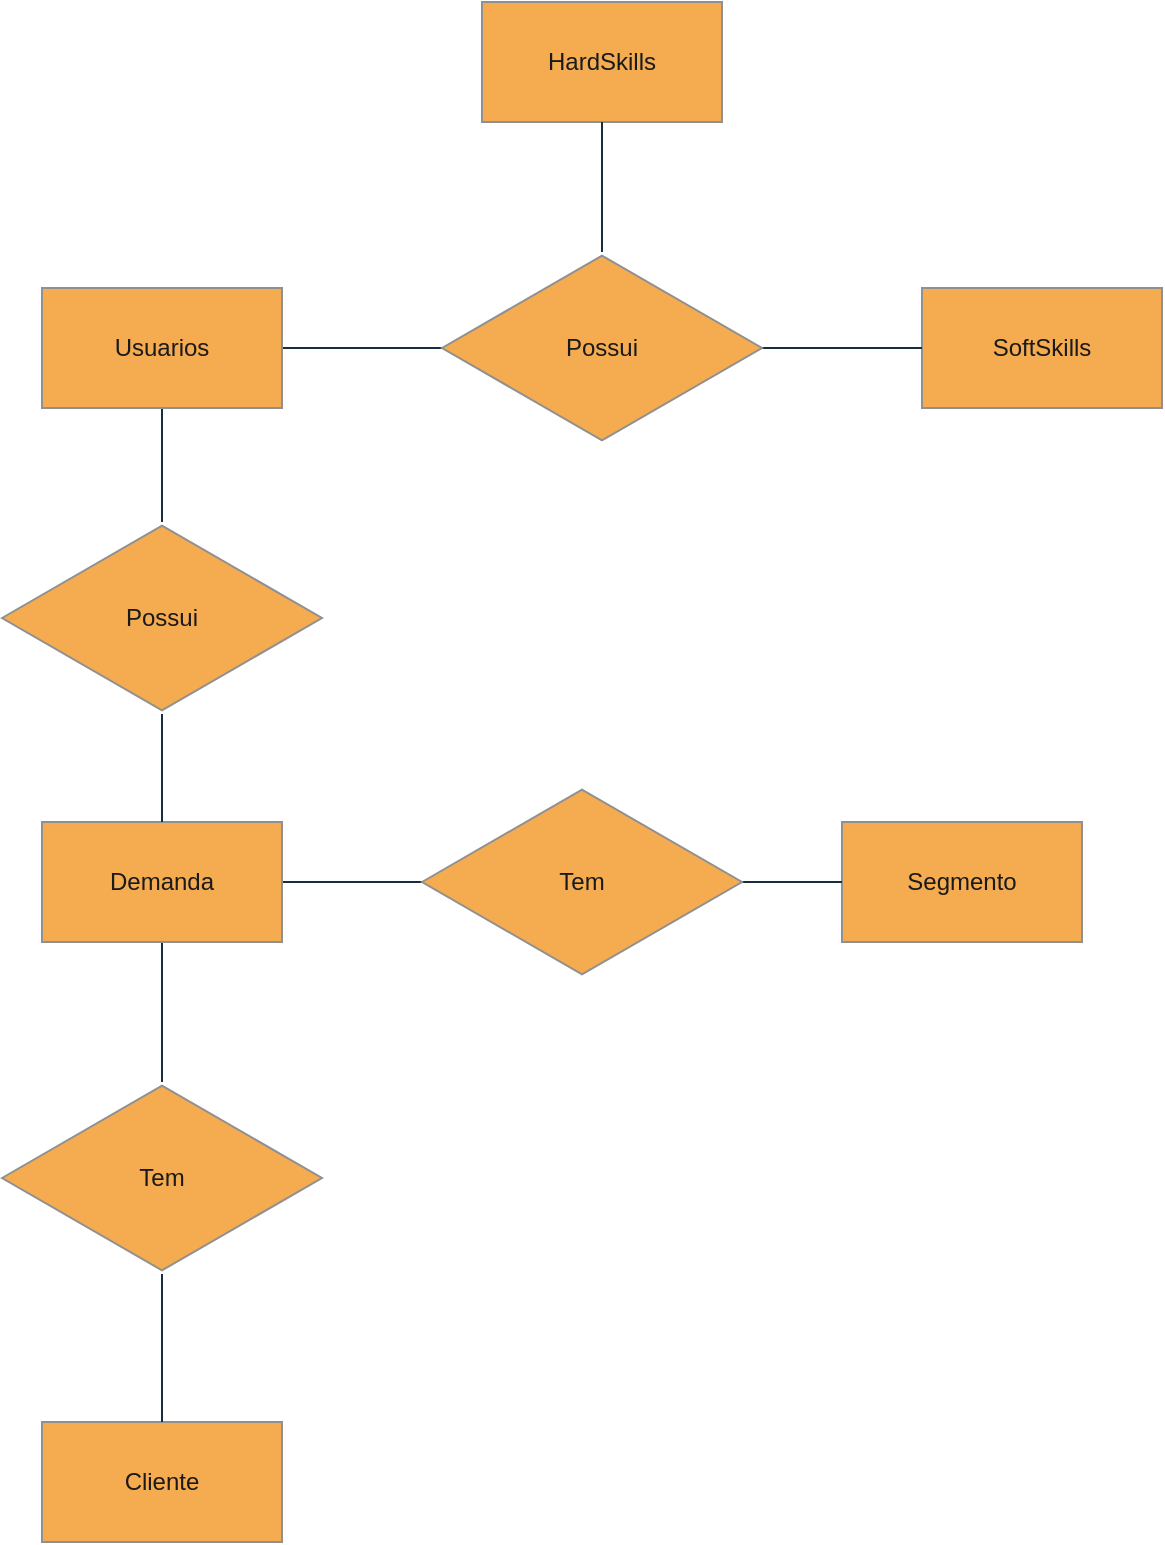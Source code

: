 <mxfile version="22.0.4" type="device" pages="2">
  <diagram name="DER" id="3VF9krF5NGssMemn9tXK">
    <mxGraphModel dx="1050" dy="1703" grid="1" gridSize="10" guides="1" tooltips="1" connect="1" arrows="1" fold="1" page="1" pageScale="1" pageWidth="827" pageHeight="1169" math="0" shadow="0">
      <root>
        <mxCell id="0" />
        <mxCell id="1" parent="0" />
        <mxCell id="ve8Hl0xsGc82we1905tT-17" value="" style="edgeStyle=orthogonalEdgeStyle;rounded=0;orthogonalLoop=1;jettySize=auto;html=1;endArrow=none;endFill=0;labelBackgroundColor=none;strokeColor=#182E3E;fontColor=default;" edge="1" parent="1" source="ve8Hl0xsGc82we1905tT-1" target="ve8Hl0xsGc82we1905tT-8">
          <mxGeometry relative="1" as="geometry" />
        </mxCell>
        <mxCell id="ve8Hl0xsGc82we1905tT-21" value="" style="edgeStyle=orthogonalEdgeStyle;rounded=0;orthogonalLoop=1;jettySize=auto;html=1;endArrow=none;endFill=0;labelBackgroundColor=none;strokeColor=#182E3E;fontColor=default;" edge="1" parent="1" source="ve8Hl0xsGc82we1905tT-1" target="ve8Hl0xsGc82we1905tT-20">
          <mxGeometry relative="1" as="geometry" />
        </mxCell>
        <mxCell id="ve8Hl0xsGc82we1905tT-1" value="Usuarios" style="rounded=0;whiteSpace=wrap;html=1;labelBackgroundColor=none;fillColor=#F5AB50;strokeColor=#909090;fontColor=#1A1A1A;" vertex="1" parent="1">
          <mxGeometry x="80" y="83" width="120" height="60" as="geometry" />
        </mxCell>
        <mxCell id="ve8Hl0xsGc82we1905tT-2" value="HardSkills" style="rounded=0;whiteSpace=wrap;html=1;labelBackgroundColor=none;fillColor=#F5AB50;strokeColor=#909090;fontColor=#1A1A1A;" vertex="1" parent="1">
          <mxGeometry x="300" y="-60" width="120" height="60" as="geometry" />
        </mxCell>
        <mxCell id="ve8Hl0xsGc82we1905tT-3" value="SoftSkills" style="rounded=0;whiteSpace=wrap;html=1;labelBackgroundColor=none;fillColor=#F5AB50;strokeColor=#909090;fontColor=#1A1A1A;" vertex="1" parent="1">
          <mxGeometry x="520" y="83" width="120" height="60" as="geometry" />
        </mxCell>
        <mxCell id="ve8Hl0xsGc82we1905tT-25" value="" style="edgeStyle=orthogonalEdgeStyle;rounded=0;orthogonalLoop=1;jettySize=auto;html=1;endArrow=none;endFill=0;labelBackgroundColor=none;strokeColor=#182E3E;fontColor=default;" edge="1" parent="1" source="ve8Hl0xsGc82we1905tT-4" target="ve8Hl0xsGc82we1905tT-23">
          <mxGeometry relative="1" as="geometry" />
        </mxCell>
        <mxCell id="ve8Hl0xsGc82we1905tT-27" value="" style="edgeStyle=orthogonalEdgeStyle;rounded=0;orthogonalLoop=1;jettySize=auto;html=1;endArrow=none;endFill=0;labelBackgroundColor=none;strokeColor=#182E3E;fontColor=default;" edge="1" parent="1" source="ve8Hl0xsGc82we1905tT-4" target="ve8Hl0xsGc82we1905tT-24">
          <mxGeometry relative="1" as="geometry" />
        </mxCell>
        <mxCell id="ve8Hl0xsGc82we1905tT-4" value="Demanda" style="rounded=0;whiteSpace=wrap;html=1;labelBackgroundColor=none;fillColor=#F5AB50;strokeColor=#909090;fontColor=#1A1A1A;" vertex="1" parent="1">
          <mxGeometry x="80" y="350" width="120" height="60" as="geometry" />
        </mxCell>
        <mxCell id="ve8Hl0xsGc82we1905tT-5" value="Cliente" style="rounded=0;whiteSpace=wrap;html=1;labelBackgroundColor=none;fillColor=#F5AB50;strokeColor=#909090;fontColor=#1A1A1A;" vertex="1" parent="1">
          <mxGeometry x="80" y="650" width="120" height="60" as="geometry" />
        </mxCell>
        <mxCell id="ve8Hl0xsGc82we1905tT-6" value="Segmento" style="rounded=0;whiteSpace=wrap;html=1;labelBackgroundColor=none;fillColor=#F5AB50;strokeColor=#909090;fontColor=#1A1A1A;" vertex="1" parent="1">
          <mxGeometry x="480" y="350" width="120" height="60" as="geometry" />
        </mxCell>
        <mxCell id="ve8Hl0xsGc82we1905tT-18" value="" style="edgeStyle=orthogonalEdgeStyle;rounded=0;orthogonalLoop=1;jettySize=auto;html=1;endArrow=none;endFill=0;labelBackgroundColor=none;strokeColor=#182E3E;fontColor=default;" edge="1" parent="1" source="ve8Hl0xsGc82we1905tT-8" target="ve8Hl0xsGc82we1905tT-2">
          <mxGeometry relative="1" as="geometry" />
        </mxCell>
        <mxCell id="ve8Hl0xsGc82we1905tT-19" value="" style="edgeStyle=orthogonalEdgeStyle;rounded=0;orthogonalLoop=1;jettySize=auto;html=1;endArrow=none;endFill=0;labelBackgroundColor=none;strokeColor=#182E3E;fontColor=default;" edge="1" parent="1" source="ve8Hl0xsGc82we1905tT-8" target="ve8Hl0xsGc82we1905tT-3">
          <mxGeometry relative="1" as="geometry" />
        </mxCell>
        <mxCell id="ve8Hl0xsGc82we1905tT-8" value="Possui" style="html=1;whiteSpace=wrap;aspect=fixed;shape=isoRectangle;labelBackgroundColor=none;fillColor=#F5AB50;strokeColor=#909090;fontColor=#1A1A1A;" vertex="1" parent="1">
          <mxGeometry x="280" y="65" width="160" height="96" as="geometry" />
        </mxCell>
        <mxCell id="ve8Hl0xsGc82we1905tT-22" value="" style="edgeStyle=orthogonalEdgeStyle;rounded=0;orthogonalLoop=1;jettySize=auto;html=1;endArrow=none;endFill=0;labelBackgroundColor=none;strokeColor=#182E3E;fontColor=default;" edge="1" parent="1" source="ve8Hl0xsGc82we1905tT-20" target="ve8Hl0xsGc82we1905tT-4">
          <mxGeometry relative="1" as="geometry" />
        </mxCell>
        <mxCell id="ve8Hl0xsGc82we1905tT-20" value="Possui" style="html=1;whiteSpace=wrap;aspect=fixed;shape=isoRectangle;labelBackgroundColor=none;fillColor=#F5AB50;strokeColor=#909090;fontColor=#1A1A1A;" vertex="1" parent="1">
          <mxGeometry x="60" y="200" width="160" height="96" as="geometry" />
        </mxCell>
        <mxCell id="ve8Hl0xsGc82we1905tT-26" value="" style="edgeStyle=orthogonalEdgeStyle;rounded=0;orthogonalLoop=1;jettySize=auto;html=1;endArrow=none;endFill=0;labelBackgroundColor=none;strokeColor=#182E3E;fontColor=default;" edge="1" parent="1" source="ve8Hl0xsGc82we1905tT-23" target="ve8Hl0xsGc82we1905tT-6">
          <mxGeometry relative="1" as="geometry" />
        </mxCell>
        <mxCell id="ve8Hl0xsGc82we1905tT-23" value="Tem" style="html=1;whiteSpace=wrap;aspect=fixed;shape=isoRectangle;labelBackgroundColor=none;fillColor=#F5AB50;strokeColor=#909090;fontColor=#1A1A1A;" vertex="1" parent="1">
          <mxGeometry x="270" y="332" width="160" height="96" as="geometry" />
        </mxCell>
        <mxCell id="ve8Hl0xsGc82we1905tT-28" value="" style="edgeStyle=orthogonalEdgeStyle;rounded=0;orthogonalLoop=1;jettySize=auto;html=1;endArrow=none;endFill=0;labelBackgroundColor=none;strokeColor=#182E3E;fontColor=default;" edge="1" parent="1" source="ve8Hl0xsGc82we1905tT-24" target="ve8Hl0xsGc82we1905tT-5">
          <mxGeometry relative="1" as="geometry" />
        </mxCell>
        <mxCell id="ve8Hl0xsGc82we1905tT-24" value="Tem" style="html=1;whiteSpace=wrap;aspect=fixed;shape=isoRectangle;labelBackgroundColor=none;fillColor=#F5AB50;strokeColor=#909090;fontColor=#1A1A1A;" vertex="1" parent="1">
          <mxGeometry x="60" y="480" width="160" height="96" as="geometry" />
        </mxCell>
      </root>
    </mxGraphModel>
  </diagram>
  <diagram name="MF" id="PJUrLUZ_5vsqz6GMrP_r">
    <mxGraphModel dx="1877" dy="1703" grid="1" gridSize="10" guides="1" tooltips="1" connect="1" arrows="1" fold="1" page="1" pageScale="1" pageWidth="827" pageHeight="1169" math="0" shadow="0">
      <root>
        <mxCell id="2_BJ-WFRn-Au3hLawCN7-0" />
        <mxCell id="2_BJ-WFRn-Au3hLawCN7-1" parent="2_BJ-WFRn-Au3hLawCN7-0" />
        <mxCell id="vqr1CVYGPzqRc5KKQp99-0" value="HardSkill" style="shape=table;startSize=30;container=1;collapsible=1;childLayout=tableLayout;fixedRows=1;rowLines=0;fontStyle=1;align=center;resizeLast=1;html=1;strokeColor=#909090;fontColor=#1A1A1A;fillColor=#F5AB50;" vertex="1" parent="2_BJ-WFRn-Au3hLawCN7-1">
          <mxGeometry x="680" y="40" width="220" height="90" as="geometry" />
        </mxCell>
        <mxCell id="vqr1CVYGPzqRc5KKQp99-1" value="" style="shape=tableRow;horizontal=0;startSize=0;swimlaneHead=0;swimlaneBody=0;fillColor=none;collapsible=0;dropTarget=0;points=[[0,0.5],[1,0.5]];portConstraint=eastwest;top=0;left=0;right=0;bottom=1;strokeColor=#909090;fontColor=#1A1A1A;" vertex="1" parent="vqr1CVYGPzqRc5KKQp99-0">
          <mxGeometry y="30" width="220" height="30" as="geometry" />
        </mxCell>
        <mxCell id="vqr1CVYGPzqRc5KKQp99-2" value="PK" style="shape=partialRectangle;connectable=0;fillColor=none;top=0;left=0;bottom=0;right=0;fontStyle=1;overflow=hidden;whiteSpace=wrap;html=1;strokeColor=#909090;fontColor=#1A1A1A;" vertex="1" parent="vqr1CVYGPzqRc5KKQp99-1">
          <mxGeometry width="30" height="30" as="geometry">
            <mxRectangle width="30" height="30" as="alternateBounds" />
          </mxGeometry>
        </mxCell>
        <mxCell id="vqr1CVYGPzqRc5KKQp99-3" value="Id_hardskill" style="shape=partialRectangle;connectable=0;fillColor=none;top=0;left=0;bottom=0;right=0;align=left;spacingLeft=6;fontStyle=5;overflow=hidden;whiteSpace=wrap;html=1;strokeColor=#909090;fontColor=#1A1A1A;" vertex="1" parent="vqr1CVYGPzqRc5KKQp99-1">
          <mxGeometry x="30" width="190" height="30" as="geometry">
            <mxRectangle width="190" height="30" as="alternateBounds" />
          </mxGeometry>
        </mxCell>
        <mxCell id="vqr1CVYGPzqRc5KKQp99-4" value="" style="shape=tableRow;horizontal=0;startSize=0;swimlaneHead=0;swimlaneBody=0;fillColor=none;collapsible=0;dropTarget=0;points=[[0,0.5],[1,0.5]];portConstraint=eastwest;top=0;left=0;right=0;bottom=0;strokeColor=#909090;fontColor=#1A1A1A;" vertex="1" parent="vqr1CVYGPzqRc5KKQp99-0">
          <mxGeometry y="60" width="220" height="30" as="geometry" />
        </mxCell>
        <mxCell id="vqr1CVYGPzqRc5KKQp99-5" value="" style="shape=partialRectangle;connectable=0;fillColor=none;top=0;left=0;bottom=0;right=0;editable=1;overflow=hidden;whiteSpace=wrap;html=1;strokeColor=#909090;fontColor=#1A1A1A;" vertex="1" parent="vqr1CVYGPzqRc5KKQp99-4">
          <mxGeometry width="30" height="30" as="geometry">
            <mxRectangle width="30" height="30" as="alternateBounds" />
          </mxGeometry>
        </mxCell>
        <mxCell id="vqr1CVYGPzqRc5KKQp99-6" value="nome: varchar(150), NOT NULL" style="shape=partialRectangle;connectable=0;fillColor=none;top=0;left=0;bottom=0;right=0;align=left;spacingLeft=6;overflow=hidden;whiteSpace=wrap;html=1;strokeColor=#909090;fontColor=#1A1A1A;" vertex="1" parent="vqr1CVYGPzqRc5KKQp99-4">
          <mxGeometry x="30" width="190" height="30" as="geometry">
            <mxRectangle width="190" height="30" as="alternateBounds" />
          </mxGeometry>
        </mxCell>
        <mxCell id="vqr1CVYGPzqRc5KKQp99-13" value="SoftSkill" style="shape=table;startSize=30;container=1;collapsible=1;childLayout=tableLayout;fixedRows=1;rowLines=0;fontStyle=1;align=center;resizeLast=1;html=1;strokeColor=#909090;fontColor=#1A1A1A;fillColor=#F5AB50;" vertex="1" parent="2_BJ-WFRn-Au3hLawCN7-1">
          <mxGeometry x="-60" y="280" width="220" height="90" as="geometry" />
        </mxCell>
        <mxCell id="vqr1CVYGPzqRc5KKQp99-14" value="" style="shape=tableRow;horizontal=0;startSize=0;swimlaneHead=0;swimlaneBody=0;fillColor=none;collapsible=0;dropTarget=0;points=[[0,0.5],[1,0.5]];portConstraint=eastwest;top=0;left=0;right=0;bottom=1;strokeColor=#909090;fontColor=#1A1A1A;" vertex="1" parent="vqr1CVYGPzqRc5KKQp99-13">
          <mxGeometry y="30" width="220" height="30" as="geometry" />
        </mxCell>
        <mxCell id="vqr1CVYGPzqRc5KKQp99-15" value="PK" style="shape=partialRectangle;connectable=0;fillColor=none;top=0;left=0;bottom=0;right=0;fontStyle=1;overflow=hidden;whiteSpace=wrap;html=1;strokeColor=#909090;fontColor=#1A1A1A;" vertex="1" parent="vqr1CVYGPzqRc5KKQp99-14">
          <mxGeometry width="30" height="30" as="geometry">
            <mxRectangle width="30" height="30" as="alternateBounds" />
          </mxGeometry>
        </mxCell>
        <mxCell id="vqr1CVYGPzqRc5KKQp99-16" value="Id_softskill" style="shape=partialRectangle;connectable=0;fillColor=none;top=0;left=0;bottom=0;right=0;align=left;spacingLeft=6;fontStyle=5;overflow=hidden;whiteSpace=wrap;html=1;strokeColor=#909090;fontColor=#1A1A1A;" vertex="1" parent="vqr1CVYGPzqRc5KKQp99-14">
          <mxGeometry x="30" width="190" height="30" as="geometry">
            <mxRectangle width="190" height="30" as="alternateBounds" />
          </mxGeometry>
        </mxCell>
        <mxCell id="vqr1CVYGPzqRc5KKQp99-17" value="" style="shape=tableRow;horizontal=0;startSize=0;swimlaneHead=0;swimlaneBody=0;fillColor=none;collapsible=0;dropTarget=0;points=[[0,0.5],[1,0.5]];portConstraint=eastwest;top=0;left=0;right=0;bottom=0;strokeColor=#909090;fontColor=#1A1A1A;" vertex="1" parent="vqr1CVYGPzqRc5KKQp99-13">
          <mxGeometry y="60" width="220" height="30" as="geometry" />
        </mxCell>
        <mxCell id="vqr1CVYGPzqRc5KKQp99-18" value="" style="shape=partialRectangle;connectable=0;fillColor=none;top=0;left=0;bottom=0;right=0;editable=1;overflow=hidden;whiteSpace=wrap;html=1;strokeColor=#909090;fontColor=#1A1A1A;" vertex="1" parent="vqr1CVYGPzqRc5KKQp99-17">
          <mxGeometry width="30" height="30" as="geometry">
            <mxRectangle width="30" height="30" as="alternateBounds" />
          </mxGeometry>
        </mxCell>
        <mxCell id="vqr1CVYGPzqRc5KKQp99-19" value="nome: varchar(150), NOT NULL" style="shape=partialRectangle;connectable=0;fillColor=none;top=0;left=0;bottom=0;right=0;align=left;spacingLeft=6;overflow=hidden;whiteSpace=wrap;html=1;strokeColor=#909090;fontColor=#1A1A1A;" vertex="1" parent="vqr1CVYGPzqRc5KKQp99-17">
          <mxGeometry x="30" width="190" height="30" as="geometry">
            <mxRectangle width="190" height="30" as="alternateBounds" />
          </mxGeometry>
        </mxCell>
        <mxCell id="vqr1CVYGPzqRc5KKQp99-27" value="Usuario" style="shape=table;startSize=30;container=1;collapsible=1;childLayout=tableLayout;fixedRows=1;rowLines=0;fontStyle=1;align=center;resizeLast=1;html=1;whiteSpace=wrap;strokeColor=#909090;fontColor=#1A1A1A;fillColor=#F5AB50;" vertex="1" parent="2_BJ-WFRn-Au3hLawCN7-1">
          <mxGeometry x="280" y="120" width="310" height="510" as="geometry" />
        </mxCell>
        <mxCell id="vqr1CVYGPzqRc5KKQp99-28" value="" style="shape=tableRow;horizontal=0;startSize=0;swimlaneHead=0;swimlaneBody=0;fillColor=none;collapsible=0;dropTarget=0;points=[[0,0.5],[1,0.5]];portConstraint=eastwest;top=0;left=0;right=0;bottom=0;html=1;strokeColor=#909090;fontColor=#1A1A1A;" vertex="1" parent="vqr1CVYGPzqRc5KKQp99-27">
          <mxGeometry y="30" width="310" height="30" as="geometry" />
        </mxCell>
        <mxCell id="vqr1CVYGPzqRc5KKQp99-29" value="PK" style="shape=partialRectangle;connectable=0;fillColor=none;top=0;left=0;bottom=0;right=0;fontStyle=1;overflow=hidden;html=1;whiteSpace=wrap;strokeColor=#909090;fontColor=#1A1A1A;" vertex="1" parent="vqr1CVYGPzqRc5KKQp99-28">
          <mxGeometry width="60" height="30" as="geometry">
            <mxRectangle width="60" height="30" as="alternateBounds" />
          </mxGeometry>
        </mxCell>
        <mxCell id="vqr1CVYGPzqRc5KKQp99-30" value="Id_usuario" style="shape=partialRectangle;connectable=0;fillColor=none;top=0;left=0;bottom=0;right=0;align=left;spacingLeft=6;fontStyle=5;overflow=hidden;html=1;whiteSpace=wrap;strokeColor=#909090;fontColor=#1A1A1A;" vertex="1" parent="vqr1CVYGPzqRc5KKQp99-28">
          <mxGeometry x="60" width="250" height="30" as="geometry">
            <mxRectangle width="250" height="30" as="alternateBounds" />
          </mxGeometry>
        </mxCell>
        <mxCell id="vqr1CVYGPzqRc5KKQp99-43" value="" style="shape=tableRow;horizontal=0;startSize=0;swimlaneHead=0;swimlaneBody=0;fillColor=none;collapsible=0;dropTarget=0;points=[[0,0.5],[1,0.5]];portConstraint=eastwest;top=0;left=0;right=0;bottom=0;html=1;strokeColor=#909090;fontColor=#1A1A1A;" vertex="1" parent="vqr1CVYGPzqRc5KKQp99-27">
          <mxGeometry y="60" width="310" height="30" as="geometry" />
        </mxCell>
        <mxCell id="vqr1CVYGPzqRc5KKQp99-44" value="FK" style="shape=partialRectangle;connectable=0;fillColor=none;top=0;left=0;bottom=0;right=0;fontStyle=1;overflow=hidden;html=1;whiteSpace=wrap;strokeColor=#909090;fontColor=#1A1A1A;" vertex="1" parent="vqr1CVYGPzqRc5KKQp99-43">
          <mxGeometry width="60" height="30" as="geometry">
            <mxRectangle width="60" height="30" as="alternateBounds" />
          </mxGeometry>
        </mxCell>
        <mxCell id="vqr1CVYGPzqRc5KKQp99-45" value="Id_hardskill" style="shape=partialRectangle;connectable=0;fillColor=none;top=0;left=0;bottom=0;right=0;align=left;spacingLeft=6;fontStyle=5;overflow=hidden;html=1;whiteSpace=wrap;strokeColor=#909090;fontColor=#1A1A1A;" vertex="1" parent="vqr1CVYGPzqRc5KKQp99-43">
          <mxGeometry x="60" width="250" height="30" as="geometry">
            <mxRectangle width="250" height="30" as="alternateBounds" />
          </mxGeometry>
        </mxCell>
        <mxCell id="vqr1CVYGPzqRc5KKQp99-136" value="" style="shape=tableRow;horizontal=0;startSize=0;swimlaneHead=0;swimlaneBody=0;fillColor=none;collapsible=0;dropTarget=0;points=[[0,0.5],[1,0.5]];portConstraint=eastwest;top=0;left=0;right=0;bottom=0;html=1;strokeColor=#909090;fontColor=#1A1A1A;" vertex="1" parent="vqr1CVYGPzqRc5KKQp99-27">
          <mxGeometry y="90" width="310" height="30" as="geometry" />
        </mxCell>
        <mxCell id="vqr1CVYGPzqRc5KKQp99-137" value="FK2" style="shape=partialRectangle;connectable=0;fillColor=none;top=0;left=0;bottom=0;right=0;fontStyle=1;overflow=hidden;html=1;whiteSpace=wrap;strokeColor=#909090;fontColor=#1A1A1A;" vertex="1" parent="vqr1CVYGPzqRc5KKQp99-136">
          <mxGeometry width="60" height="30" as="geometry">
            <mxRectangle width="60" height="30" as="alternateBounds" />
          </mxGeometry>
        </mxCell>
        <mxCell id="vqr1CVYGPzqRc5KKQp99-138" value="Id_demanda" style="shape=partialRectangle;connectable=0;fillColor=none;top=0;left=0;bottom=0;right=0;align=left;spacingLeft=6;fontStyle=5;overflow=hidden;html=1;whiteSpace=wrap;strokeColor=#909090;fontColor=#1A1A1A;" vertex="1" parent="vqr1CVYGPzqRc5KKQp99-136">
          <mxGeometry x="60" width="250" height="30" as="geometry">
            <mxRectangle width="250" height="30" as="alternateBounds" />
          </mxGeometry>
        </mxCell>
        <mxCell id="vqr1CVYGPzqRc5KKQp99-31" value="" style="shape=tableRow;horizontal=0;startSize=0;swimlaneHead=0;swimlaneBody=0;fillColor=none;collapsible=0;dropTarget=0;points=[[0,0.5],[1,0.5]];portConstraint=eastwest;top=0;left=0;right=0;bottom=1;html=1;strokeColor=#909090;fontColor=#1A1A1A;" vertex="1" parent="vqr1CVYGPzqRc5KKQp99-27">
          <mxGeometry y="120" width="310" height="30" as="geometry" />
        </mxCell>
        <mxCell id="vqr1CVYGPzqRc5KKQp99-32" value="FK3" style="shape=partialRectangle;connectable=0;fillColor=none;top=0;left=0;bottom=0;right=0;fontStyle=1;overflow=hidden;html=1;whiteSpace=wrap;strokeColor=#909090;fontColor=#1A1A1A;" vertex="1" parent="vqr1CVYGPzqRc5KKQp99-31">
          <mxGeometry width="60" height="30" as="geometry">
            <mxRectangle width="60" height="30" as="alternateBounds" />
          </mxGeometry>
        </mxCell>
        <mxCell id="vqr1CVYGPzqRc5KKQp99-33" value="Id_softskill" style="shape=partialRectangle;connectable=0;fillColor=none;top=0;left=0;bottom=0;right=0;align=left;spacingLeft=6;fontStyle=5;overflow=hidden;html=1;whiteSpace=wrap;strokeColor=#909090;fontColor=#1A1A1A;" vertex="1" parent="vqr1CVYGPzqRc5KKQp99-31">
          <mxGeometry x="60" width="250" height="30" as="geometry">
            <mxRectangle width="250" height="30" as="alternateBounds" />
          </mxGeometry>
        </mxCell>
        <mxCell id="vqr1CVYGPzqRc5KKQp99-34" value="" style="shape=tableRow;horizontal=0;startSize=0;swimlaneHead=0;swimlaneBody=0;fillColor=none;collapsible=0;dropTarget=0;points=[[0,0.5],[1,0.5]];portConstraint=eastwest;top=0;left=0;right=0;bottom=0;html=1;strokeColor=#909090;fontColor=#1A1A1A;" vertex="1" parent="vqr1CVYGPzqRc5KKQp99-27">
          <mxGeometry y="150" width="310" height="30" as="geometry" />
        </mxCell>
        <mxCell id="vqr1CVYGPzqRc5KKQp99-35" value="" style="shape=partialRectangle;connectable=0;fillColor=none;top=0;left=0;bottom=0;right=0;editable=1;overflow=hidden;html=1;whiteSpace=wrap;strokeColor=#909090;fontColor=#1A1A1A;" vertex="1" parent="vqr1CVYGPzqRc5KKQp99-34">
          <mxGeometry width="60" height="30" as="geometry">
            <mxRectangle width="60" height="30" as="alternateBounds" />
          </mxGeometry>
        </mxCell>
        <mxCell id="vqr1CVYGPzqRc5KKQp99-36" value="nome: varchar(150), NOT NULL" style="shape=partialRectangle;connectable=0;fillColor=none;top=0;left=0;bottom=0;right=0;align=left;spacingLeft=6;overflow=hidden;html=1;whiteSpace=wrap;strokeColor=#909090;fontColor=#1A1A1A;" vertex="1" parent="vqr1CVYGPzqRc5KKQp99-34">
          <mxGeometry x="60" width="250" height="30" as="geometry">
            <mxRectangle width="250" height="30" as="alternateBounds" />
          </mxGeometry>
        </mxCell>
        <mxCell id="vqr1CVYGPzqRc5KKQp99-37" value="" style="shape=tableRow;horizontal=0;startSize=0;swimlaneHead=0;swimlaneBody=0;fillColor=none;collapsible=0;dropTarget=0;points=[[0,0.5],[1,0.5]];portConstraint=eastwest;top=0;left=0;right=0;bottom=0;html=1;strokeColor=#909090;fontColor=#1A1A1A;" vertex="1" parent="vqr1CVYGPzqRc5KKQp99-27">
          <mxGeometry y="180" width="310" height="30" as="geometry" />
        </mxCell>
        <mxCell id="vqr1CVYGPzqRc5KKQp99-38" value="" style="shape=partialRectangle;connectable=0;fillColor=none;top=0;left=0;bottom=0;right=0;editable=1;overflow=hidden;html=1;whiteSpace=wrap;strokeColor=#909090;fontColor=#1A1A1A;" vertex="1" parent="vqr1CVYGPzqRc5KKQp99-37">
          <mxGeometry width="60" height="30" as="geometry">
            <mxRectangle width="60" height="30" as="alternateBounds" />
          </mxGeometry>
        </mxCell>
        <mxCell id="vqr1CVYGPzqRc5KKQp99-39" value="tipoUsuario: varchar(150), NOT NULL" style="shape=partialRectangle;connectable=0;fillColor=none;top=0;left=0;bottom=0;right=0;align=left;spacingLeft=6;overflow=hidden;html=1;whiteSpace=wrap;strokeColor=#909090;fontColor=#1A1A1A;" vertex="1" parent="vqr1CVYGPzqRc5KKQp99-37">
          <mxGeometry x="60" width="250" height="30" as="geometry">
            <mxRectangle width="250" height="30" as="alternateBounds" />
          </mxGeometry>
        </mxCell>
        <mxCell id="vqr1CVYGPzqRc5KKQp99-46" value="" style="shape=tableRow;horizontal=0;startSize=0;swimlaneHead=0;swimlaneBody=0;fillColor=none;collapsible=0;dropTarget=0;points=[[0,0.5],[1,0.5]];portConstraint=eastwest;top=0;left=0;right=0;bottom=0;html=1;strokeColor=#909090;fontColor=#1A1A1A;" vertex="1" parent="vqr1CVYGPzqRc5KKQp99-27">
          <mxGeometry y="210" width="310" height="30" as="geometry" />
        </mxCell>
        <mxCell id="vqr1CVYGPzqRc5KKQp99-47" value="" style="shape=partialRectangle;connectable=0;fillColor=none;top=0;left=0;bottom=0;right=0;editable=1;overflow=hidden;html=1;whiteSpace=wrap;strokeColor=#909090;fontColor=#1A1A1A;" vertex="1" parent="vqr1CVYGPzqRc5KKQp99-46">
          <mxGeometry width="60" height="30" as="geometry">
            <mxRectangle width="60" height="30" as="alternateBounds" />
          </mxGeometry>
        </mxCell>
        <mxCell id="vqr1CVYGPzqRc5KKQp99-48" value="sobrenome: varchar(150), NOT NULL" style="shape=partialRectangle;connectable=0;fillColor=none;top=0;left=0;bottom=0;right=0;align=left;spacingLeft=6;overflow=hidden;html=1;whiteSpace=wrap;strokeColor=#909090;fontColor=#1A1A1A;" vertex="1" parent="vqr1CVYGPzqRc5KKQp99-46">
          <mxGeometry x="60" width="250" height="30" as="geometry">
            <mxRectangle width="250" height="30" as="alternateBounds" />
          </mxGeometry>
        </mxCell>
        <mxCell id="vqr1CVYGPzqRc5KKQp99-52" value="" style="shape=tableRow;horizontal=0;startSize=0;swimlaneHead=0;swimlaneBody=0;fillColor=none;collapsible=0;dropTarget=0;points=[[0,0.5],[1,0.5]];portConstraint=eastwest;top=0;left=0;right=0;bottom=0;html=1;strokeColor=#909090;fontColor=#1A1A1A;" vertex="1" parent="vqr1CVYGPzqRc5KKQp99-27">
          <mxGeometry y="240" width="310" height="30" as="geometry" />
        </mxCell>
        <mxCell id="vqr1CVYGPzqRc5KKQp99-53" value="" style="shape=partialRectangle;connectable=0;fillColor=none;top=0;left=0;bottom=0;right=0;editable=1;overflow=hidden;html=1;whiteSpace=wrap;strokeColor=#909090;fontColor=#1A1A1A;" vertex="1" parent="vqr1CVYGPzqRc5KKQp99-52">
          <mxGeometry width="60" height="30" as="geometry">
            <mxRectangle width="60" height="30" as="alternateBounds" />
          </mxGeometry>
        </mxCell>
        <mxCell id="vqr1CVYGPzqRc5KKQp99-54" value="telefone: varchar(20), NOT NULL" style="shape=partialRectangle;connectable=0;fillColor=none;top=0;left=0;bottom=0;right=0;align=left;spacingLeft=6;overflow=hidden;html=1;whiteSpace=wrap;strokeColor=#909090;fontColor=#1A1A1A;" vertex="1" parent="vqr1CVYGPzqRc5KKQp99-52">
          <mxGeometry x="60" width="250" height="30" as="geometry">
            <mxRectangle width="250" height="30" as="alternateBounds" />
          </mxGeometry>
        </mxCell>
        <mxCell id="vqr1CVYGPzqRc5KKQp99-55" value="" style="shape=tableRow;horizontal=0;startSize=0;swimlaneHead=0;swimlaneBody=0;fillColor=none;collapsible=0;dropTarget=0;points=[[0,0.5],[1,0.5]];portConstraint=eastwest;top=0;left=0;right=0;bottom=0;html=1;strokeColor=#909090;fontColor=#1A1A1A;" vertex="1" parent="vqr1CVYGPzqRc5KKQp99-27">
          <mxGeometry y="270" width="310" height="30" as="geometry" />
        </mxCell>
        <mxCell id="vqr1CVYGPzqRc5KKQp99-56" value="" style="shape=partialRectangle;connectable=0;fillColor=none;top=0;left=0;bottom=0;right=0;editable=1;overflow=hidden;html=1;whiteSpace=wrap;strokeColor=#909090;fontColor=#1A1A1A;" vertex="1" parent="vqr1CVYGPzqRc5KKQp99-55">
          <mxGeometry width="60" height="30" as="geometry">
            <mxRectangle width="60" height="30" as="alternateBounds" />
          </mxGeometry>
        </mxCell>
        <mxCell id="vqr1CVYGPzqRc5KKQp99-57" value="email: varchar(100), NOT NULL" style="shape=partialRectangle;connectable=0;fillColor=none;top=0;left=0;bottom=0;right=0;align=left;spacingLeft=6;overflow=hidden;html=1;whiteSpace=wrap;strokeColor=#909090;fontColor=#1A1A1A;" vertex="1" parent="vqr1CVYGPzqRc5KKQp99-55">
          <mxGeometry x="60" width="250" height="30" as="geometry">
            <mxRectangle width="250" height="30" as="alternateBounds" />
          </mxGeometry>
        </mxCell>
        <mxCell id="vqr1CVYGPzqRc5KKQp99-58" value="" style="shape=tableRow;horizontal=0;startSize=0;swimlaneHead=0;swimlaneBody=0;fillColor=none;collapsible=0;dropTarget=0;points=[[0,0.5],[1,0.5]];portConstraint=eastwest;top=0;left=0;right=0;bottom=0;html=1;strokeColor=#909090;fontColor=#1A1A1A;" vertex="1" parent="vqr1CVYGPzqRc5KKQp99-27">
          <mxGeometry y="300" width="310" height="30" as="geometry" />
        </mxCell>
        <mxCell id="vqr1CVYGPzqRc5KKQp99-59" value="" style="shape=partialRectangle;connectable=0;fillColor=none;top=0;left=0;bottom=0;right=0;editable=1;overflow=hidden;html=1;whiteSpace=wrap;strokeColor=#909090;fontColor=#1A1A1A;" vertex="1" parent="vqr1CVYGPzqRc5KKQp99-58">
          <mxGeometry width="60" height="30" as="geometry">
            <mxRectangle width="60" height="30" as="alternateBounds" />
          </mxGeometry>
        </mxCell>
        <mxCell id="vqr1CVYGPzqRc5KKQp99-60" value="senha: varchar(60), NOT NULL" style="shape=partialRectangle;connectable=0;fillColor=none;top=0;left=0;bottom=0;right=0;align=left;spacingLeft=6;overflow=hidden;html=1;whiteSpace=wrap;strokeColor=#909090;fontColor=#1A1A1A;" vertex="1" parent="vqr1CVYGPzqRc5KKQp99-58">
          <mxGeometry x="60" width="250" height="30" as="geometry">
            <mxRectangle width="250" height="30" as="alternateBounds" />
          </mxGeometry>
        </mxCell>
        <mxCell id="vqr1CVYGPzqRc5KKQp99-61" value="" style="shape=tableRow;horizontal=0;startSize=0;swimlaneHead=0;swimlaneBody=0;fillColor=none;collapsible=0;dropTarget=0;points=[[0,0.5],[1,0.5]];portConstraint=eastwest;top=0;left=0;right=0;bottom=0;html=1;strokeColor=#909090;fontColor=#1A1A1A;" vertex="1" parent="vqr1CVYGPzqRc5KKQp99-27">
          <mxGeometry y="330" width="310" height="30" as="geometry" />
        </mxCell>
        <mxCell id="vqr1CVYGPzqRc5KKQp99-62" value="" style="shape=partialRectangle;connectable=0;fillColor=none;top=0;left=0;bottom=0;right=0;editable=1;overflow=hidden;html=1;whiteSpace=wrap;strokeColor=#909090;fontColor=#1A1A1A;" vertex="1" parent="vqr1CVYGPzqRc5KKQp99-61">
          <mxGeometry width="60" height="30" as="geometry">
            <mxRectangle width="60" height="30" as="alternateBounds" />
          </mxGeometry>
        </mxCell>
        <mxCell id="vqr1CVYGPzqRc5KKQp99-63" value="dataCadastro: date, NOT NULL" style="shape=partialRectangle;connectable=0;fillColor=none;top=0;left=0;bottom=0;right=0;align=left;spacingLeft=6;overflow=hidden;html=1;whiteSpace=wrap;strokeColor=#909090;fontColor=#1A1A1A;" vertex="1" parent="vqr1CVYGPzqRc5KKQp99-61">
          <mxGeometry x="60" width="250" height="30" as="geometry">
            <mxRectangle width="250" height="30" as="alternateBounds" />
          </mxGeometry>
        </mxCell>
        <mxCell id="vqr1CVYGPzqRc5KKQp99-64" value="" style="shape=tableRow;horizontal=0;startSize=0;swimlaneHead=0;swimlaneBody=0;fillColor=none;collapsible=0;dropTarget=0;points=[[0,0.5],[1,0.5]];portConstraint=eastwest;top=0;left=0;right=0;bottom=0;html=1;strokeColor=#909090;fontColor=#1A1A1A;" vertex="1" parent="vqr1CVYGPzqRc5KKQp99-27">
          <mxGeometry y="360" width="310" height="30" as="geometry" />
        </mxCell>
        <mxCell id="vqr1CVYGPzqRc5KKQp99-65" value="" style="shape=partialRectangle;connectable=0;fillColor=none;top=0;left=0;bottom=0;right=0;editable=1;overflow=hidden;html=1;whiteSpace=wrap;strokeColor=#909090;fontColor=#1A1A1A;" vertex="1" parent="vqr1CVYGPzqRc5KKQp99-64">
          <mxGeometry width="60" height="30" as="geometry">
            <mxRectangle width="60" height="30" as="alternateBounds" />
          </mxGeometry>
        </mxCell>
        <mxCell id="vqr1CVYGPzqRc5KKQp99-66" value="dataFerias: date, NOT NULL" style="shape=partialRectangle;connectable=0;fillColor=none;top=0;left=0;bottom=0;right=0;align=left;spacingLeft=6;overflow=hidden;html=1;whiteSpace=wrap;strokeColor=#909090;fontColor=#1A1A1A;" vertex="1" parent="vqr1CVYGPzqRc5KKQp99-64">
          <mxGeometry x="60" width="250" height="30" as="geometry">
            <mxRectangle width="250" height="30" as="alternateBounds" />
          </mxGeometry>
        </mxCell>
        <mxCell id="vqr1CVYGPzqRc5KKQp99-67" value="" style="shape=tableRow;horizontal=0;startSize=0;swimlaneHead=0;swimlaneBody=0;fillColor=none;collapsible=0;dropTarget=0;points=[[0,0.5],[1,0.5]];portConstraint=eastwest;top=0;left=0;right=0;bottom=0;html=1;strokeColor=#909090;fontColor=#1A1A1A;" vertex="1" parent="vqr1CVYGPzqRc5KKQp99-27">
          <mxGeometry y="390" width="310" height="30" as="geometry" />
        </mxCell>
        <mxCell id="vqr1CVYGPzqRc5KKQp99-68" value="" style="shape=partialRectangle;connectable=0;fillColor=none;top=0;left=0;bottom=0;right=0;editable=1;overflow=hidden;html=1;whiteSpace=wrap;strokeColor=#909090;fontColor=#1A1A1A;" vertex="1" parent="vqr1CVYGPzqRc5KKQp99-67">
          <mxGeometry width="60" height="30" as="geometry">
            <mxRectangle width="60" height="30" as="alternateBounds" />
          </mxGeometry>
        </mxCell>
        <mxCell id="vqr1CVYGPzqRc5KKQp99-69" value="designacao: varchar(150), NOT NULL" style="shape=partialRectangle;connectable=0;fillColor=none;top=0;left=0;bottom=0;right=0;align=left;spacingLeft=6;overflow=hidden;html=1;whiteSpace=wrap;strokeColor=#909090;fontColor=#1A1A1A;" vertex="1" parent="vqr1CVYGPzqRc5KKQp99-67">
          <mxGeometry x="60" width="250" height="30" as="geometry">
            <mxRectangle width="250" height="30" as="alternateBounds" />
          </mxGeometry>
        </mxCell>
        <mxCell id="vqr1CVYGPzqRc5KKQp99-70" value="" style="shape=tableRow;horizontal=0;startSize=0;swimlaneHead=0;swimlaneBody=0;fillColor=none;collapsible=0;dropTarget=0;points=[[0,0.5],[1,0.5]];portConstraint=eastwest;top=0;left=0;right=0;bottom=0;html=1;strokeColor=#909090;fontColor=#1A1A1A;" vertex="1" parent="vqr1CVYGPzqRc5KKQp99-27">
          <mxGeometry y="420" width="310" height="30" as="geometry" />
        </mxCell>
        <mxCell id="vqr1CVYGPzqRc5KKQp99-71" value="" style="shape=partialRectangle;connectable=0;fillColor=none;top=0;left=0;bottom=0;right=0;editable=1;overflow=hidden;html=1;whiteSpace=wrap;strokeColor=#909090;fontColor=#1A1A1A;" vertex="1" parent="vqr1CVYGPzqRc5KKQp99-70">
          <mxGeometry width="60" height="30" as="geometry">
            <mxRectangle width="60" height="30" as="alternateBounds" />
          </mxGeometry>
        </mxCell>
        <mxCell id="vqr1CVYGPzqRc5KKQp99-72" value="cidade: varchar(50), NOT NULL" style="shape=partialRectangle;connectable=0;fillColor=none;top=0;left=0;bottom=0;right=0;align=left;spacingLeft=6;overflow=hidden;html=1;whiteSpace=wrap;strokeColor=#909090;fontColor=#1A1A1A;" vertex="1" parent="vqr1CVYGPzqRc5KKQp99-70">
          <mxGeometry x="60" width="250" height="30" as="geometry">
            <mxRectangle width="250" height="30" as="alternateBounds" />
          </mxGeometry>
        </mxCell>
        <mxCell id="vqr1CVYGPzqRc5KKQp99-73" value="" style="shape=tableRow;horizontal=0;startSize=0;swimlaneHead=0;swimlaneBody=0;fillColor=none;collapsible=0;dropTarget=0;points=[[0,0.5],[1,0.5]];portConstraint=eastwest;top=0;left=0;right=0;bottom=0;html=1;strokeColor=#909090;fontColor=#1A1A1A;" vertex="1" parent="vqr1CVYGPzqRc5KKQp99-27">
          <mxGeometry y="450" width="310" height="30" as="geometry" />
        </mxCell>
        <mxCell id="vqr1CVYGPzqRc5KKQp99-74" value="" style="shape=partialRectangle;connectable=0;fillColor=none;top=0;left=0;bottom=0;right=0;editable=1;overflow=hidden;html=1;whiteSpace=wrap;strokeColor=#909090;fontColor=#1A1A1A;" vertex="1" parent="vqr1CVYGPzqRc5KKQp99-73">
          <mxGeometry width="60" height="30" as="geometry">
            <mxRectangle width="60" height="30" as="alternateBounds" />
          </mxGeometry>
        </mxCell>
        <mxCell id="vqr1CVYGPzqRc5KKQp99-75" value="estado: varchar(50), NOT NULL" style="shape=partialRectangle;connectable=0;fillColor=none;top=0;left=0;bottom=0;right=0;align=left;spacingLeft=6;overflow=hidden;html=1;whiteSpace=wrap;strokeColor=#909090;fontColor=#1A1A1A;" vertex="1" parent="vqr1CVYGPzqRc5KKQp99-73">
          <mxGeometry x="60" width="250" height="30" as="geometry">
            <mxRectangle width="250" height="30" as="alternateBounds" />
          </mxGeometry>
        </mxCell>
        <mxCell id="vqr1CVYGPzqRc5KKQp99-76" value="" style="shape=tableRow;horizontal=0;startSize=0;swimlaneHead=0;swimlaneBody=0;fillColor=none;collapsible=0;dropTarget=0;points=[[0,0.5],[1,0.5]];portConstraint=eastwest;top=0;left=0;right=0;bottom=0;html=1;strokeColor=#909090;fontColor=#1A1A1A;" vertex="1" parent="vqr1CVYGPzqRc5KKQp99-27">
          <mxGeometry y="480" width="310" height="30" as="geometry" />
        </mxCell>
        <mxCell id="vqr1CVYGPzqRc5KKQp99-77" value="" style="shape=partialRectangle;connectable=0;fillColor=none;top=0;left=0;bottom=0;right=0;editable=1;overflow=hidden;html=1;whiteSpace=wrap;strokeColor=#909090;fontColor=#1A1A1A;" vertex="1" parent="vqr1CVYGPzqRc5KKQp99-76">
          <mxGeometry width="60" height="30" as="geometry">
            <mxRectangle width="60" height="30" as="alternateBounds" />
          </mxGeometry>
        </mxCell>
        <mxCell id="vqr1CVYGPzqRc5KKQp99-78" value="horaSemanal: varchar(50), NOT NULL" style="shape=partialRectangle;connectable=0;fillColor=none;top=0;left=0;bottom=0;right=0;align=left;spacingLeft=6;overflow=hidden;html=1;whiteSpace=wrap;strokeColor=#909090;fontColor=#1A1A1A;" vertex="1" parent="vqr1CVYGPzqRc5KKQp99-76">
          <mxGeometry x="60" width="250" height="30" as="geometry">
            <mxRectangle width="250" height="30" as="alternateBounds" />
          </mxGeometry>
        </mxCell>
        <mxCell id="vqr1CVYGPzqRc5KKQp99-81" value="" style="edgeStyle=entityRelationEdgeStyle;fontSize=12;html=1;endArrow=ERmany;startArrow=ERmany;rounded=0;strokeColor=#182E3E;fontColor=#1A1A1A;exitX=1;exitY=0.5;exitDx=0;exitDy=0;" edge="1" parent="2_BJ-WFRn-Au3hLawCN7-1" source="vqr1CVYGPzqRc5KKQp99-14" target="vqr1CVYGPzqRc5KKQp99-31">
          <mxGeometry width="100" height="100" relative="1" as="geometry">
            <mxPoint x="110" y="410" as="sourcePoint" />
            <mxPoint x="210" y="310" as="targetPoint" />
          </mxGeometry>
        </mxCell>
        <mxCell id="vqr1CVYGPzqRc5KKQp99-83" value="" style="edgeStyle=entityRelationEdgeStyle;fontSize=12;html=1;endArrow=ERmany;startArrow=ERmany;rounded=0;strokeColor=#182E3E;fontColor=#1A1A1A;entryX=0;entryY=0.5;entryDx=0;entryDy=0;exitX=1;exitY=0.5;exitDx=0;exitDy=0;" edge="1" parent="2_BJ-WFRn-Au3hLawCN7-1" source="vqr1CVYGPzqRc5KKQp99-43" target="vqr1CVYGPzqRc5KKQp99-1">
          <mxGeometry width="100" height="100" relative="1" as="geometry">
            <mxPoint x="680" y="280" as="sourcePoint" />
            <mxPoint x="800" y="310" as="targetPoint" />
          </mxGeometry>
        </mxCell>
        <mxCell id="vqr1CVYGPzqRc5KKQp99-97" value="Segmento" style="shape=table;startSize=30;container=1;collapsible=1;childLayout=tableLayout;fixedRows=1;rowLines=0;fontStyle=1;align=center;resizeLast=1;html=1;strokeColor=#909090;fontColor=#1A1A1A;fillColor=#F5AB50;" vertex="1" parent="2_BJ-WFRn-Au3hLawCN7-1">
          <mxGeometry x="-580" width="220" height="90" as="geometry" />
        </mxCell>
        <mxCell id="vqr1CVYGPzqRc5KKQp99-98" value="" style="shape=tableRow;horizontal=0;startSize=0;swimlaneHead=0;swimlaneBody=0;fillColor=none;collapsible=0;dropTarget=0;points=[[0,0.5],[1,0.5]];portConstraint=eastwest;top=0;left=0;right=0;bottom=1;strokeColor=#909090;fontColor=#1A1A1A;" vertex="1" parent="vqr1CVYGPzqRc5KKQp99-97">
          <mxGeometry y="30" width="220" height="30" as="geometry" />
        </mxCell>
        <mxCell id="vqr1CVYGPzqRc5KKQp99-99" value="PK" style="shape=partialRectangle;connectable=0;fillColor=none;top=0;left=0;bottom=0;right=0;fontStyle=1;overflow=hidden;whiteSpace=wrap;html=1;strokeColor=#909090;fontColor=#1A1A1A;" vertex="1" parent="vqr1CVYGPzqRc5KKQp99-98">
          <mxGeometry width="30" height="30" as="geometry">
            <mxRectangle width="30" height="30" as="alternateBounds" />
          </mxGeometry>
        </mxCell>
        <mxCell id="vqr1CVYGPzqRc5KKQp99-100" value="Id_segmento" style="shape=partialRectangle;connectable=0;fillColor=none;top=0;left=0;bottom=0;right=0;align=left;spacingLeft=6;fontStyle=5;overflow=hidden;whiteSpace=wrap;html=1;strokeColor=#909090;fontColor=#1A1A1A;" vertex="1" parent="vqr1CVYGPzqRc5KKQp99-98">
          <mxGeometry x="30" width="190" height="30" as="geometry">
            <mxRectangle width="190" height="30" as="alternateBounds" />
          </mxGeometry>
        </mxCell>
        <mxCell id="vqr1CVYGPzqRc5KKQp99-101" value="" style="shape=tableRow;horizontal=0;startSize=0;swimlaneHead=0;swimlaneBody=0;fillColor=none;collapsible=0;dropTarget=0;points=[[0,0.5],[1,0.5]];portConstraint=eastwest;top=0;left=0;right=0;bottom=0;strokeColor=#909090;fontColor=#1A1A1A;" vertex="1" parent="vqr1CVYGPzqRc5KKQp99-97">
          <mxGeometry y="60" width="220" height="30" as="geometry" />
        </mxCell>
        <mxCell id="vqr1CVYGPzqRc5KKQp99-102" value="" style="shape=partialRectangle;connectable=0;fillColor=none;top=0;left=0;bottom=0;right=0;editable=1;overflow=hidden;whiteSpace=wrap;html=1;strokeColor=#909090;fontColor=#1A1A1A;" vertex="1" parent="vqr1CVYGPzqRc5KKQp99-101">
          <mxGeometry width="30" height="30" as="geometry">
            <mxRectangle width="30" height="30" as="alternateBounds" />
          </mxGeometry>
        </mxCell>
        <mxCell id="vqr1CVYGPzqRc5KKQp99-103" value="nome: varchar(150), NOT NULL" style="shape=partialRectangle;connectable=0;fillColor=none;top=0;left=0;bottom=0;right=0;align=left;spacingLeft=6;overflow=hidden;whiteSpace=wrap;html=1;strokeColor=#909090;fontColor=#1A1A1A;" vertex="1" parent="vqr1CVYGPzqRc5KKQp99-101">
          <mxGeometry x="30" width="190" height="30" as="geometry">
            <mxRectangle width="190" height="30" as="alternateBounds" />
          </mxGeometry>
        </mxCell>
        <mxCell id="vqr1CVYGPzqRc5KKQp99-104" value="Cliente" style="shape=table;startSize=30;container=1;collapsible=1;childLayout=tableLayout;fixedRows=1;rowLines=0;fontStyle=1;align=center;resizeLast=1;html=1;strokeColor=#909090;fontColor=#1A1A1A;fillColor=#F5AB50;" vertex="1" parent="2_BJ-WFRn-Au3hLawCN7-1">
          <mxGeometry x="-720" y="-240" width="270" height="180" as="geometry" />
        </mxCell>
        <mxCell id="vqr1CVYGPzqRc5KKQp99-105" value="" style="shape=tableRow;horizontal=0;startSize=0;swimlaneHead=0;swimlaneBody=0;fillColor=none;collapsible=0;dropTarget=0;points=[[0,0.5],[1,0.5]];portConstraint=eastwest;top=0;left=0;right=0;bottom=1;strokeColor=#909090;fontColor=#1A1A1A;" vertex="1" parent="vqr1CVYGPzqRc5KKQp99-104">
          <mxGeometry y="30" width="270" height="30" as="geometry" />
        </mxCell>
        <mxCell id="vqr1CVYGPzqRc5KKQp99-106" value="PK" style="shape=partialRectangle;connectable=0;fillColor=none;top=0;left=0;bottom=0;right=0;fontStyle=1;overflow=hidden;whiteSpace=wrap;html=1;strokeColor=#909090;fontColor=#1A1A1A;" vertex="1" parent="vqr1CVYGPzqRc5KKQp99-105">
          <mxGeometry width="30" height="30" as="geometry">
            <mxRectangle width="30" height="30" as="alternateBounds" />
          </mxGeometry>
        </mxCell>
        <mxCell id="vqr1CVYGPzqRc5KKQp99-107" value="Id_cliente" style="shape=partialRectangle;connectable=0;fillColor=none;top=0;left=0;bottom=0;right=0;align=left;spacingLeft=6;fontStyle=5;overflow=hidden;whiteSpace=wrap;html=1;strokeColor=#909090;fontColor=#1A1A1A;" vertex="1" parent="vqr1CVYGPzqRc5KKQp99-105">
          <mxGeometry x="30" width="240" height="30" as="geometry">
            <mxRectangle width="240" height="30" as="alternateBounds" />
          </mxGeometry>
        </mxCell>
        <mxCell id="vqr1CVYGPzqRc5KKQp99-108" value="" style="shape=tableRow;horizontal=0;startSize=0;swimlaneHead=0;swimlaneBody=0;fillColor=none;collapsible=0;dropTarget=0;points=[[0,0.5],[1,0.5]];portConstraint=eastwest;top=0;left=0;right=0;bottom=0;strokeColor=#909090;fontColor=#1A1A1A;" vertex="1" parent="vqr1CVYGPzqRc5KKQp99-104">
          <mxGeometry y="60" width="270" height="30" as="geometry" />
        </mxCell>
        <mxCell id="vqr1CVYGPzqRc5KKQp99-109" value="" style="shape=partialRectangle;connectable=0;fillColor=none;top=0;left=0;bottom=0;right=0;editable=1;overflow=hidden;whiteSpace=wrap;html=1;strokeColor=#909090;fontColor=#1A1A1A;" vertex="1" parent="vqr1CVYGPzqRc5KKQp99-108">
          <mxGeometry width="30" height="30" as="geometry">
            <mxRectangle width="30" height="30" as="alternateBounds" />
          </mxGeometry>
        </mxCell>
        <mxCell id="vqr1CVYGPzqRc5KKQp99-110" value="nomeEmpresa: varchar(150), NOT NULL" style="shape=partialRectangle;connectable=0;fillColor=none;top=0;left=0;bottom=0;right=0;align=left;spacingLeft=6;overflow=hidden;whiteSpace=wrap;html=1;strokeColor=#909090;fontColor=#1A1A1A;" vertex="1" parent="vqr1CVYGPzqRc5KKQp99-108">
          <mxGeometry x="30" width="240" height="30" as="geometry">
            <mxRectangle width="240" height="30" as="alternateBounds" />
          </mxGeometry>
        </mxCell>
        <mxCell id="vqr1CVYGPzqRc5KKQp99-111" value="" style="shape=tableRow;horizontal=0;startSize=0;swimlaneHead=0;swimlaneBody=0;fillColor=none;collapsible=0;dropTarget=0;points=[[0,0.5],[1,0.5]];portConstraint=eastwest;top=0;left=0;right=0;bottom=0;strokeColor=#909090;fontColor=#1A1A1A;" vertex="1" parent="vqr1CVYGPzqRc5KKQp99-104">
          <mxGeometry y="90" width="270" height="30" as="geometry" />
        </mxCell>
        <mxCell id="vqr1CVYGPzqRc5KKQp99-112" value="" style="shape=partialRectangle;connectable=0;fillColor=none;top=0;left=0;bottom=0;right=0;editable=1;overflow=hidden;whiteSpace=wrap;html=1;strokeColor=#909090;fontColor=#1A1A1A;" vertex="1" parent="vqr1CVYGPzqRc5KKQp99-111">
          <mxGeometry width="30" height="30" as="geometry">
            <mxRectangle width="30" height="30" as="alternateBounds" />
          </mxGeometry>
        </mxCell>
        <mxCell id="vqr1CVYGPzqRc5KKQp99-113" value="nomeCliente: varchar(150), NOT NULL" style="shape=partialRectangle;connectable=0;fillColor=none;top=0;left=0;bottom=0;right=0;align=left;spacingLeft=6;overflow=hidden;whiteSpace=wrap;html=1;strokeColor=#909090;fontColor=#1A1A1A;" vertex="1" parent="vqr1CVYGPzqRc5KKQp99-111">
          <mxGeometry x="30" width="240" height="30" as="geometry">
            <mxRectangle width="240" height="30" as="alternateBounds" />
          </mxGeometry>
        </mxCell>
        <mxCell id="vqr1CVYGPzqRc5KKQp99-114" value="" style="shape=tableRow;horizontal=0;startSize=0;swimlaneHead=0;swimlaneBody=0;fillColor=none;collapsible=0;dropTarget=0;points=[[0,0.5],[1,0.5]];portConstraint=eastwest;top=0;left=0;right=0;bottom=0;strokeColor=#909090;fontColor=#1A1A1A;" vertex="1" parent="vqr1CVYGPzqRc5KKQp99-104">
          <mxGeometry y="120" width="270" height="30" as="geometry" />
        </mxCell>
        <mxCell id="vqr1CVYGPzqRc5KKQp99-115" value="" style="shape=partialRectangle;connectable=0;fillColor=none;top=0;left=0;bottom=0;right=0;editable=1;overflow=hidden;whiteSpace=wrap;html=1;strokeColor=#909090;fontColor=#1A1A1A;" vertex="1" parent="vqr1CVYGPzqRc5KKQp99-114">
          <mxGeometry width="30" height="30" as="geometry">
            <mxRectangle width="30" height="30" as="alternateBounds" />
          </mxGeometry>
        </mxCell>
        <mxCell id="vqr1CVYGPzqRc5KKQp99-116" value="telefone: varchar(20), NOT NULL" style="shape=partialRectangle;connectable=0;fillColor=none;top=0;left=0;bottom=0;right=0;align=left;spacingLeft=6;overflow=hidden;whiteSpace=wrap;html=1;strokeColor=#909090;fontColor=#1A1A1A;" vertex="1" parent="vqr1CVYGPzqRc5KKQp99-114">
          <mxGeometry x="30" width="240" height="30" as="geometry">
            <mxRectangle width="240" height="30" as="alternateBounds" />
          </mxGeometry>
        </mxCell>
        <mxCell id="vqr1CVYGPzqRc5KKQp99-117" value="" style="shape=tableRow;horizontal=0;startSize=0;swimlaneHead=0;swimlaneBody=0;fillColor=none;collapsible=0;dropTarget=0;points=[[0,0.5],[1,0.5]];portConstraint=eastwest;top=0;left=0;right=0;bottom=0;strokeColor=#909090;fontColor=#1A1A1A;" vertex="1" parent="vqr1CVYGPzqRc5KKQp99-104">
          <mxGeometry y="150" width="270" height="30" as="geometry" />
        </mxCell>
        <mxCell id="vqr1CVYGPzqRc5KKQp99-118" value="" style="shape=partialRectangle;connectable=0;fillColor=none;top=0;left=0;bottom=0;right=0;editable=1;overflow=hidden;whiteSpace=wrap;html=1;strokeColor=#909090;fontColor=#1A1A1A;" vertex="1" parent="vqr1CVYGPzqRc5KKQp99-117">
          <mxGeometry width="30" height="30" as="geometry">
            <mxRectangle width="30" height="30" as="alternateBounds" />
          </mxGeometry>
        </mxCell>
        <mxCell id="vqr1CVYGPzqRc5KKQp99-119" value="email: varchar(100), NOT NULL" style="shape=partialRectangle;connectable=0;fillColor=none;top=0;left=0;bottom=0;right=0;align=left;spacingLeft=6;overflow=hidden;whiteSpace=wrap;html=1;strokeColor=#909090;fontColor=#1A1A1A;" vertex="1" parent="vqr1CVYGPzqRc5KKQp99-117">
          <mxGeometry x="30" width="240" height="30" as="geometry">
            <mxRectangle width="240" height="30" as="alternateBounds" />
          </mxGeometry>
        </mxCell>
        <mxCell id="vqr1CVYGPzqRc5KKQp99-120" value="Demanda" style="shape=table;startSize=30;container=1;collapsible=1;childLayout=tableLayout;fixedRows=1;rowLines=0;fontStyle=1;align=center;resizeLast=1;html=1;whiteSpace=wrap;strokeColor=#909090;fontColor=#1A1A1A;fillColor=#F5AB50;" vertex="1" parent="2_BJ-WFRn-Au3hLawCN7-1">
          <mxGeometry x="-220" y="-180" width="290" height="420" as="geometry" />
        </mxCell>
        <mxCell id="vqr1CVYGPzqRc5KKQp99-121" value="" style="shape=tableRow;horizontal=0;startSize=0;swimlaneHead=0;swimlaneBody=0;fillColor=none;collapsible=0;dropTarget=0;points=[[0,0.5],[1,0.5]];portConstraint=eastwest;top=0;left=0;right=0;bottom=0;html=1;strokeColor=#909090;fontColor=#1A1A1A;" vertex="1" parent="vqr1CVYGPzqRc5KKQp99-120">
          <mxGeometry y="30" width="290" height="30" as="geometry" />
        </mxCell>
        <mxCell id="vqr1CVYGPzqRc5KKQp99-122" value="PK" style="shape=partialRectangle;connectable=0;fillColor=none;top=0;left=0;bottom=0;right=0;fontStyle=1;overflow=hidden;html=1;whiteSpace=wrap;strokeColor=#909090;fontColor=#1A1A1A;" vertex="1" parent="vqr1CVYGPzqRc5KKQp99-121">
          <mxGeometry width="60" height="30" as="geometry">
            <mxRectangle width="60" height="30" as="alternateBounds" />
          </mxGeometry>
        </mxCell>
        <mxCell id="vqr1CVYGPzqRc5KKQp99-123" value="Id_demanda" style="shape=partialRectangle;connectable=0;fillColor=none;top=0;left=0;bottom=0;right=0;align=left;spacingLeft=6;fontStyle=5;overflow=hidden;html=1;whiteSpace=wrap;strokeColor=#909090;fontColor=#1A1A1A;" vertex="1" parent="vqr1CVYGPzqRc5KKQp99-121">
          <mxGeometry x="60" width="230" height="30" as="geometry">
            <mxRectangle width="230" height="30" as="alternateBounds" />
          </mxGeometry>
        </mxCell>
        <mxCell id="vqr1CVYGPzqRc5KKQp99-133" value="" style="shape=tableRow;horizontal=0;startSize=0;swimlaneHead=0;swimlaneBody=0;fillColor=none;collapsible=0;dropTarget=0;points=[[0,0.5],[1,0.5]];portConstraint=eastwest;top=0;left=0;right=0;bottom=0;html=1;strokeColor=#909090;fontColor=#1A1A1A;" vertex="1" parent="vqr1CVYGPzqRc5KKQp99-120">
          <mxGeometry y="60" width="290" height="30" as="geometry" />
        </mxCell>
        <mxCell id="vqr1CVYGPzqRc5KKQp99-134" value="FK" style="shape=partialRectangle;connectable=0;fillColor=none;top=0;left=0;bottom=0;right=0;fontStyle=1;overflow=hidden;html=1;whiteSpace=wrap;strokeColor=#909090;fontColor=#1A1A1A;" vertex="1" parent="vqr1CVYGPzqRc5KKQp99-133">
          <mxGeometry width="60" height="30" as="geometry">
            <mxRectangle width="60" height="30" as="alternateBounds" />
          </mxGeometry>
        </mxCell>
        <mxCell id="vqr1CVYGPzqRc5KKQp99-135" value="Id_cliente" style="shape=partialRectangle;connectable=0;fillColor=none;top=0;left=0;bottom=0;right=0;align=left;spacingLeft=6;fontStyle=5;overflow=hidden;html=1;whiteSpace=wrap;strokeColor=#909090;fontColor=#1A1A1A;" vertex="1" parent="vqr1CVYGPzqRc5KKQp99-133">
          <mxGeometry x="60" width="230" height="30" as="geometry">
            <mxRectangle width="230" height="30" as="alternateBounds" />
          </mxGeometry>
        </mxCell>
        <mxCell id="vqr1CVYGPzqRc5KKQp99-124" value="" style="shape=tableRow;horizontal=0;startSize=0;swimlaneHead=0;swimlaneBody=0;fillColor=none;collapsible=0;dropTarget=0;points=[[0,0.5],[1,0.5]];portConstraint=eastwest;top=0;left=0;right=0;bottom=1;html=1;strokeColor=#909090;fontColor=#1A1A1A;" vertex="1" parent="vqr1CVYGPzqRc5KKQp99-120">
          <mxGeometry y="90" width="290" height="30" as="geometry" />
        </mxCell>
        <mxCell id="vqr1CVYGPzqRc5KKQp99-125" value="FK2" style="shape=partialRectangle;connectable=0;fillColor=none;top=0;left=0;bottom=0;right=0;fontStyle=1;overflow=hidden;html=1;whiteSpace=wrap;strokeColor=#909090;fontColor=#1A1A1A;" vertex="1" parent="vqr1CVYGPzqRc5KKQp99-124">
          <mxGeometry width="60" height="30" as="geometry">
            <mxRectangle width="60" height="30" as="alternateBounds" />
          </mxGeometry>
        </mxCell>
        <mxCell id="vqr1CVYGPzqRc5KKQp99-126" value="Id_segmento" style="shape=partialRectangle;connectable=0;fillColor=none;top=0;left=0;bottom=0;right=0;align=left;spacingLeft=6;fontStyle=5;overflow=hidden;html=1;whiteSpace=wrap;strokeColor=#909090;fontColor=#1A1A1A;" vertex="1" parent="vqr1CVYGPzqRc5KKQp99-124">
          <mxGeometry x="60" width="230" height="30" as="geometry">
            <mxRectangle width="230" height="30" as="alternateBounds" />
          </mxGeometry>
        </mxCell>
        <mxCell id="vqr1CVYGPzqRc5KKQp99-127" value="" style="shape=tableRow;horizontal=0;startSize=0;swimlaneHead=0;swimlaneBody=0;fillColor=none;collapsible=0;dropTarget=0;points=[[0,0.5],[1,0.5]];portConstraint=eastwest;top=0;left=0;right=0;bottom=0;html=1;strokeColor=#909090;fontColor=#1A1A1A;" vertex="1" parent="vqr1CVYGPzqRc5KKQp99-120">
          <mxGeometry y="120" width="290" height="30" as="geometry" />
        </mxCell>
        <mxCell id="vqr1CVYGPzqRc5KKQp99-128" value="" style="shape=partialRectangle;connectable=0;fillColor=none;top=0;left=0;bottom=0;right=0;editable=1;overflow=hidden;html=1;whiteSpace=wrap;strokeColor=#909090;fontColor=#1A1A1A;" vertex="1" parent="vqr1CVYGPzqRc5KKQp99-127">
          <mxGeometry width="60" height="30" as="geometry">
            <mxRectangle width="60" height="30" as="alternateBounds" />
          </mxGeometry>
        </mxCell>
        <mxCell id="vqr1CVYGPzqRc5KKQp99-129" value="titulo: varchar(150), NOT NULL" style="shape=partialRectangle;connectable=0;fillColor=none;top=0;left=0;bottom=0;right=0;align=left;spacingLeft=6;overflow=hidden;html=1;whiteSpace=wrap;strokeColor=#909090;fontColor=#1A1A1A;" vertex="1" parent="vqr1CVYGPzqRc5KKQp99-127">
          <mxGeometry x="60" width="230" height="30" as="geometry">
            <mxRectangle width="230" height="30" as="alternateBounds" />
          </mxGeometry>
        </mxCell>
        <mxCell id="vqr1CVYGPzqRc5KKQp99-130" value="" style="shape=tableRow;horizontal=0;startSize=0;swimlaneHead=0;swimlaneBody=0;fillColor=none;collapsible=0;dropTarget=0;points=[[0,0.5],[1,0.5]];portConstraint=eastwest;top=0;left=0;right=0;bottom=0;html=1;strokeColor=#909090;fontColor=#1A1A1A;" vertex="1" parent="vqr1CVYGPzqRc5KKQp99-120">
          <mxGeometry y="150" width="290" height="30" as="geometry" />
        </mxCell>
        <mxCell id="vqr1CVYGPzqRc5KKQp99-131" value="" style="shape=partialRectangle;connectable=0;fillColor=none;top=0;left=0;bottom=0;right=0;editable=1;overflow=hidden;html=1;whiteSpace=wrap;strokeColor=#909090;fontColor=#1A1A1A;" vertex="1" parent="vqr1CVYGPzqRc5KKQp99-130">
          <mxGeometry width="60" height="30" as="geometry">
            <mxRectangle width="60" height="30" as="alternateBounds" />
          </mxGeometry>
        </mxCell>
        <mxCell id="vqr1CVYGPzqRc5KKQp99-132" value="logo: image, NOT NULL" style="shape=partialRectangle;connectable=0;fillColor=none;top=0;left=0;bottom=0;right=0;align=left;spacingLeft=6;overflow=hidden;html=1;whiteSpace=wrap;strokeColor=#909090;fontColor=#1A1A1A;" vertex="1" parent="vqr1CVYGPzqRc5KKQp99-130">
          <mxGeometry x="60" width="230" height="30" as="geometry">
            <mxRectangle width="230" height="30" as="alternateBounds" />
          </mxGeometry>
        </mxCell>
        <mxCell id="vqr1CVYGPzqRc5KKQp99-139" value="" style="shape=tableRow;horizontal=0;startSize=0;swimlaneHead=0;swimlaneBody=0;fillColor=none;collapsible=0;dropTarget=0;points=[[0,0.5],[1,0.5]];portConstraint=eastwest;top=0;left=0;right=0;bottom=0;html=1;strokeColor=#909090;fontColor=#1A1A1A;" vertex="1" parent="vqr1CVYGPzqRc5KKQp99-120">
          <mxGeometry y="180" width="290" height="30" as="geometry" />
        </mxCell>
        <mxCell id="vqr1CVYGPzqRc5KKQp99-140" value="" style="shape=partialRectangle;connectable=0;fillColor=none;top=0;left=0;bottom=0;right=0;editable=1;overflow=hidden;html=1;whiteSpace=wrap;strokeColor=#909090;fontColor=#1A1A1A;" vertex="1" parent="vqr1CVYGPzqRc5KKQp99-139">
          <mxGeometry width="60" height="30" as="geometry">
            <mxRectangle width="60" height="30" as="alternateBounds" />
          </mxGeometry>
        </mxCell>
        <mxCell id="vqr1CVYGPzqRc5KKQp99-141" value="descricao: varchar(max), NOT NULL" style="shape=partialRectangle;connectable=0;fillColor=none;top=0;left=0;bottom=0;right=0;align=left;spacingLeft=6;overflow=hidden;html=1;whiteSpace=wrap;strokeColor=#909090;fontColor=#1A1A1A;" vertex="1" parent="vqr1CVYGPzqRc5KKQp99-139">
          <mxGeometry x="60" width="230" height="30" as="geometry">
            <mxRectangle width="230" height="30" as="alternateBounds" />
          </mxGeometry>
        </mxCell>
        <mxCell id="vqr1CVYGPzqRc5KKQp99-142" value="" style="shape=tableRow;horizontal=0;startSize=0;swimlaneHead=0;swimlaneBody=0;fillColor=none;collapsible=0;dropTarget=0;points=[[0,0.5],[1,0.5]];portConstraint=eastwest;top=0;left=0;right=0;bottom=0;html=1;strokeColor=#909090;fontColor=#1A1A1A;" vertex="1" parent="vqr1CVYGPzqRc5KKQp99-120">
          <mxGeometry y="210" width="290" height="30" as="geometry" />
        </mxCell>
        <mxCell id="vqr1CVYGPzqRc5KKQp99-143" value="" style="shape=partialRectangle;connectable=0;fillColor=none;top=0;left=0;bottom=0;right=0;editable=1;overflow=hidden;html=1;whiteSpace=wrap;strokeColor=#909090;fontColor=#1A1A1A;" vertex="1" parent="vqr1CVYGPzqRc5KKQp99-142">
          <mxGeometry width="60" height="30" as="geometry">
            <mxRectangle width="60" height="30" as="alternateBounds" />
          </mxGeometry>
        </mxCell>
        <mxCell id="vqr1CVYGPzqRc5KKQp99-144" value="anexo: file, NOT NULL" style="shape=partialRectangle;connectable=0;fillColor=none;top=0;left=0;bottom=0;right=0;align=left;spacingLeft=6;overflow=hidden;html=1;whiteSpace=wrap;strokeColor=#909090;fontColor=#1A1A1A;" vertex="1" parent="vqr1CVYGPzqRc5KKQp99-142">
          <mxGeometry x="60" width="230" height="30" as="geometry">
            <mxRectangle width="230" height="30" as="alternateBounds" />
          </mxGeometry>
        </mxCell>
        <mxCell id="vqr1CVYGPzqRc5KKQp99-145" value="" style="shape=tableRow;horizontal=0;startSize=0;swimlaneHead=0;swimlaneBody=0;fillColor=none;collapsible=0;dropTarget=0;points=[[0,0.5],[1,0.5]];portConstraint=eastwest;top=0;left=0;right=0;bottom=0;html=1;strokeColor=#909090;fontColor=#1A1A1A;" vertex="1" parent="vqr1CVYGPzqRc5KKQp99-120">
          <mxGeometry y="240" width="290" height="30" as="geometry" />
        </mxCell>
        <mxCell id="vqr1CVYGPzqRc5KKQp99-146" value="" style="shape=partialRectangle;connectable=0;fillColor=none;top=0;left=0;bottom=0;right=0;editable=1;overflow=hidden;html=1;whiteSpace=wrap;strokeColor=#909090;fontColor=#1A1A1A;" vertex="1" parent="vqr1CVYGPzqRc5KKQp99-145">
          <mxGeometry width="60" height="30" as="geometry">
            <mxRectangle width="60" height="30" as="alternateBounds" />
          </mxGeometry>
        </mxCell>
        <mxCell id="vqr1CVYGPzqRc5KKQp99-147" value="prioridade: varchar(100), NOT NULL" style="shape=partialRectangle;connectable=0;fillColor=none;top=0;left=0;bottom=0;right=0;align=left;spacingLeft=6;overflow=hidden;html=1;whiteSpace=wrap;strokeColor=#909090;fontColor=#1A1A1A;" vertex="1" parent="vqr1CVYGPzqRc5KKQp99-145">
          <mxGeometry x="60" width="230" height="30" as="geometry">
            <mxRectangle width="230" height="30" as="alternateBounds" />
          </mxGeometry>
        </mxCell>
        <mxCell id="vqr1CVYGPzqRc5KKQp99-148" value="" style="shape=tableRow;horizontal=0;startSize=0;swimlaneHead=0;swimlaneBody=0;fillColor=none;collapsible=0;dropTarget=0;points=[[0,0.5],[1,0.5]];portConstraint=eastwest;top=0;left=0;right=0;bottom=0;html=1;strokeColor=#909090;fontColor=#1A1A1A;" vertex="1" parent="vqr1CVYGPzqRc5KKQp99-120">
          <mxGeometry y="270" width="290" height="30" as="geometry" />
        </mxCell>
        <mxCell id="vqr1CVYGPzqRc5KKQp99-149" value="" style="shape=partialRectangle;connectable=0;fillColor=none;top=0;left=0;bottom=0;right=0;editable=1;overflow=hidden;html=1;whiteSpace=wrap;strokeColor=#909090;fontColor=#1A1A1A;" vertex="1" parent="vqr1CVYGPzqRc5KKQp99-148">
          <mxGeometry width="60" height="30" as="geometry">
            <mxRectangle width="60" height="30" as="alternateBounds" />
          </mxGeometry>
        </mxCell>
        <mxCell id="vqr1CVYGPzqRc5KKQp99-150" value="privacidade: varchar(100), NOT NULL" style="shape=partialRectangle;connectable=0;fillColor=none;top=0;left=0;bottom=0;right=0;align=left;spacingLeft=6;overflow=hidden;html=1;whiteSpace=wrap;strokeColor=#909090;fontColor=#1A1A1A;" vertex="1" parent="vqr1CVYGPzqRc5KKQp99-148">
          <mxGeometry x="60" width="230" height="30" as="geometry">
            <mxRectangle width="230" height="30" as="alternateBounds" />
          </mxGeometry>
        </mxCell>
        <mxCell id="vqr1CVYGPzqRc5KKQp99-151" value="" style="shape=tableRow;horizontal=0;startSize=0;swimlaneHead=0;swimlaneBody=0;fillColor=none;collapsible=0;dropTarget=0;points=[[0,0.5],[1,0.5]];portConstraint=eastwest;top=0;left=0;right=0;bottom=0;html=1;strokeColor=#909090;fontColor=#1A1A1A;" vertex="1" parent="vqr1CVYGPzqRc5KKQp99-120">
          <mxGeometry y="300" width="290" height="30" as="geometry" />
        </mxCell>
        <mxCell id="vqr1CVYGPzqRc5KKQp99-152" value="" style="shape=partialRectangle;connectable=0;fillColor=none;top=0;left=0;bottom=0;right=0;editable=1;overflow=hidden;html=1;whiteSpace=wrap;strokeColor=#909090;fontColor=#1A1A1A;" vertex="1" parent="vqr1CVYGPzqRc5KKQp99-151">
          <mxGeometry width="60" height="30" as="geometry">
            <mxRectangle width="60" height="30" as="alternateBounds" />
          </mxGeometry>
        </mxCell>
        <mxCell id="vqr1CVYGPzqRc5KKQp99-153" value="status: varchar(100), NOT NULL" style="shape=partialRectangle;connectable=0;fillColor=none;top=0;left=0;bottom=0;right=0;align=left;spacingLeft=6;overflow=hidden;html=1;whiteSpace=wrap;strokeColor=#909090;fontColor=#1A1A1A;" vertex="1" parent="vqr1CVYGPzqRc5KKQp99-151">
          <mxGeometry x="60" width="230" height="30" as="geometry">
            <mxRectangle width="230" height="30" as="alternateBounds" />
          </mxGeometry>
        </mxCell>
        <mxCell id="vqr1CVYGPzqRc5KKQp99-154" value="" style="shape=tableRow;horizontal=0;startSize=0;swimlaneHead=0;swimlaneBody=0;fillColor=none;collapsible=0;dropTarget=0;points=[[0,0.5],[1,0.5]];portConstraint=eastwest;top=0;left=0;right=0;bottom=0;html=1;strokeColor=#909090;fontColor=#1A1A1A;" vertex="1" parent="vqr1CVYGPzqRc5KKQp99-120">
          <mxGeometry y="330" width="290" height="30" as="geometry" />
        </mxCell>
        <mxCell id="vqr1CVYGPzqRc5KKQp99-155" value="" style="shape=partialRectangle;connectable=0;fillColor=none;top=0;left=0;bottom=0;right=0;editable=1;overflow=hidden;html=1;whiteSpace=wrap;strokeColor=#909090;fontColor=#1A1A1A;" vertex="1" parent="vqr1CVYGPzqRc5KKQp99-154">
          <mxGeometry width="60" height="30" as="geometry">
            <mxRectangle width="60" height="30" as="alternateBounds" />
          </mxGeometry>
        </mxCell>
        <mxCell id="vqr1CVYGPzqRc5KKQp99-156" value="dataInicial: date, NOT NULL" style="shape=partialRectangle;connectable=0;fillColor=none;top=0;left=0;bottom=0;right=0;align=left;spacingLeft=6;overflow=hidden;html=1;whiteSpace=wrap;strokeColor=#909090;fontColor=#1A1A1A;" vertex="1" parent="vqr1CVYGPzqRc5KKQp99-154">
          <mxGeometry x="60" width="230" height="30" as="geometry">
            <mxRectangle width="230" height="30" as="alternateBounds" />
          </mxGeometry>
        </mxCell>
        <mxCell id="vqr1CVYGPzqRc5KKQp99-157" value="" style="shape=tableRow;horizontal=0;startSize=0;swimlaneHead=0;swimlaneBody=0;fillColor=none;collapsible=0;dropTarget=0;points=[[0,0.5],[1,0.5]];portConstraint=eastwest;top=0;left=0;right=0;bottom=0;html=1;strokeColor=#909090;fontColor=#1A1A1A;" vertex="1" parent="vqr1CVYGPzqRc5KKQp99-120">
          <mxGeometry y="360" width="290" height="30" as="geometry" />
        </mxCell>
        <mxCell id="vqr1CVYGPzqRc5KKQp99-158" value="" style="shape=partialRectangle;connectable=0;fillColor=none;top=0;left=0;bottom=0;right=0;editable=1;overflow=hidden;html=1;whiteSpace=wrap;strokeColor=#909090;fontColor=#1A1A1A;" vertex="1" parent="vqr1CVYGPzqRc5KKQp99-157">
          <mxGeometry width="60" height="30" as="geometry">
            <mxRectangle width="60" height="30" as="alternateBounds" />
          </mxGeometry>
        </mxCell>
        <mxCell id="vqr1CVYGPzqRc5KKQp99-159" value="dataFinal: date, NOT NULL" style="shape=partialRectangle;connectable=0;fillColor=none;top=0;left=0;bottom=0;right=0;align=left;spacingLeft=6;overflow=hidden;html=1;whiteSpace=wrap;strokeColor=#909090;fontColor=#1A1A1A;" vertex="1" parent="vqr1CVYGPzqRc5KKQp99-157">
          <mxGeometry x="60" width="230" height="30" as="geometry">
            <mxRectangle width="230" height="30" as="alternateBounds" />
          </mxGeometry>
        </mxCell>
        <mxCell id="vqr1CVYGPzqRc5KKQp99-160" value="" style="shape=tableRow;horizontal=0;startSize=0;swimlaneHead=0;swimlaneBody=0;fillColor=none;collapsible=0;dropTarget=0;points=[[0,0.5],[1,0.5]];portConstraint=eastwest;top=0;left=0;right=0;bottom=0;html=1;strokeColor=#909090;fontColor=#1A1A1A;" vertex="1" parent="vqr1CVYGPzqRc5KKQp99-120">
          <mxGeometry y="390" width="290" height="30" as="geometry" />
        </mxCell>
        <mxCell id="vqr1CVYGPzqRc5KKQp99-161" value="" style="shape=partialRectangle;connectable=0;fillColor=none;top=0;left=0;bottom=0;right=0;editable=1;overflow=hidden;html=1;whiteSpace=wrap;strokeColor=#909090;fontColor=#1A1A1A;" vertex="1" parent="vqr1CVYGPzqRc5KKQp99-160">
          <mxGeometry width="60" height="30" as="geometry">
            <mxRectangle width="60" height="30" as="alternateBounds" />
          </mxGeometry>
        </mxCell>
        <mxCell id="vqr1CVYGPzqRc5KKQp99-162" value="custo: money, NOT NULL" style="shape=partialRectangle;connectable=0;fillColor=none;top=0;left=0;bottom=0;right=0;align=left;spacingLeft=6;overflow=hidden;html=1;whiteSpace=wrap;strokeColor=#909090;fontColor=#1A1A1A;" vertex="1" parent="vqr1CVYGPzqRc5KKQp99-160">
          <mxGeometry x="60" width="230" height="30" as="geometry">
            <mxRectangle width="230" height="30" as="alternateBounds" />
          </mxGeometry>
        </mxCell>
        <mxCell id="vqr1CVYGPzqRc5KKQp99-163" value="" style="edgeStyle=entityRelationEdgeStyle;fontSize=12;html=1;endArrow=ERmany;startArrow=ERmany;rounded=0;strokeColor=#182E3E;fontColor=#1A1A1A;exitX=1;exitY=0.5;exitDx=0;exitDy=0;entryX=0;entryY=0.5;entryDx=0;entryDy=0;" edge="1" parent="2_BJ-WFRn-Au3hLawCN7-1" source="vqr1CVYGPzqRc5KKQp99-121" target="vqr1CVYGPzqRc5KKQp99-136">
          <mxGeometry width="100" height="100" relative="1" as="geometry">
            <mxPoint x="20" y="30" as="sourcePoint" />
            <mxPoint x="120" y="-70" as="targetPoint" />
          </mxGeometry>
        </mxCell>
        <mxCell id="vqr1CVYGPzqRc5KKQp99-164" value="" style="edgeStyle=entityRelationEdgeStyle;fontSize=12;html=1;endArrow=ERmany;startArrow=ERmany;rounded=0;strokeColor=#182E3E;fontColor=#1A1A1A;entryX=0;entryY=0.5;entryDx=0;entryDy=0;exitX=1;exitY=0.5;exitDx=0;exitDy=0;" edge="1" parent="2_BJ-WFRn-Au3hLawCN7-1" source="vqr1CVYGPzqRc5KKQp99-98" target="vqr1CVYGPzqRc5KKQp99-124">
          <mxGeometry width="100" height="100" relative="1" as="geometry">
            <mxPoint x="-400" as="sourcePoint" />
            <mxPoint x="-300" y="-100" as="targetPoint" />
          </mxGeometry>
        </mxCell>
        <mxCell id="vqr1CVYGPzqRc5KKQp99-166" value="" style="edgeStyle=entityRelationEdgeStyle;fontSize=12;html=1;endArrow=ERoneToMany;rounded=0;strokeColor=#182E3E;fontColor=#1A1A1A;exitX=1;exitY=0.5;exitDx=0;exitDy=0;entryX=0;entryY=0.5;entryDx=0;entryDy=0;" edge="1" parent="2_BJ-WFRn-Au3hLawCN7-1" source="vqr1CVYGPzqRc5KKQp99-105" target="vqr1CVYGPzqRc5KKQp99-133">
          <mxGeometry width="100" height="100" relative="1" as="geometry">
            <mxPoint x="-400" y="-170" as="sourcePoint" />
            <mxPoint x="-300" y="-270" as="targetPoint" />
          </mxGeometry>
        </mxCell>
      </root>
    </mxGraphModel>
  </diagram>
</mxfile>
